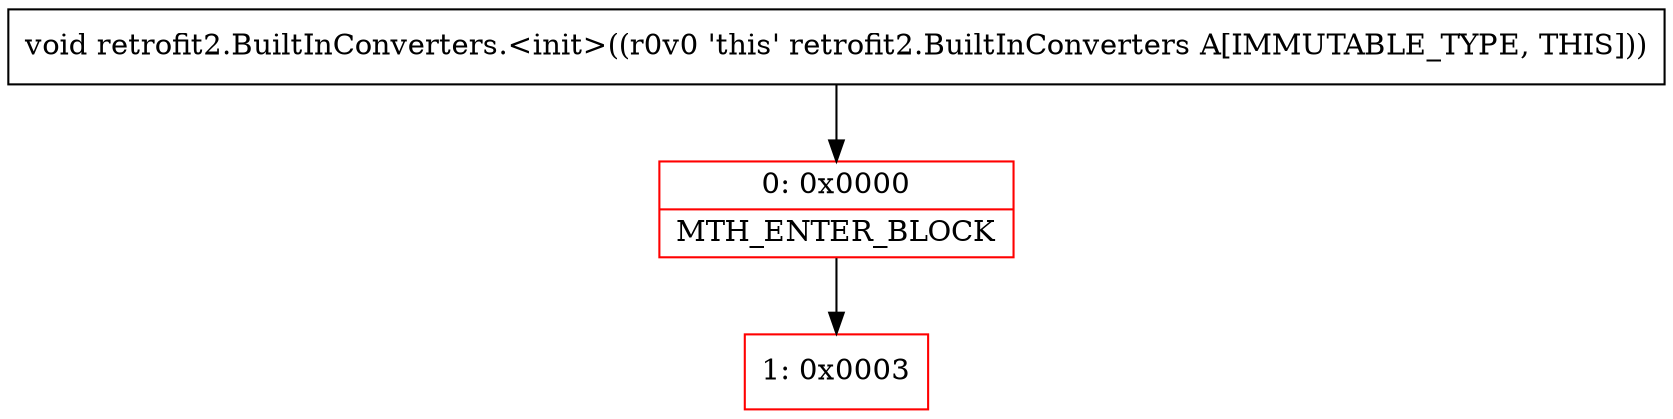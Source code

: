 digraph "CFG forretrofit2.BuiltInConverters.\<init\>()V" {
subgraph cluster_Region_2078647546 {
label = "R(0)";
node [shape=record,color=blue];
}
Node_0 [shape=record,color=red,label="{0\:\ 0x0000|MTH_ENTER_BLOCK\l}"];
Node_1 [shape=record,color=red,label="{1\:\ 0x0003}"];
MethodNode[shape=record,label="{void retrofit2.BuiltInConverters.\<init\>((r0v0 'this' retrofit2.BuiltInConverters A[IMMUTABLE_TYPE, THIS])) }"];
MethodNode -> Node_0;
Node_0 -> Node_1;
}

